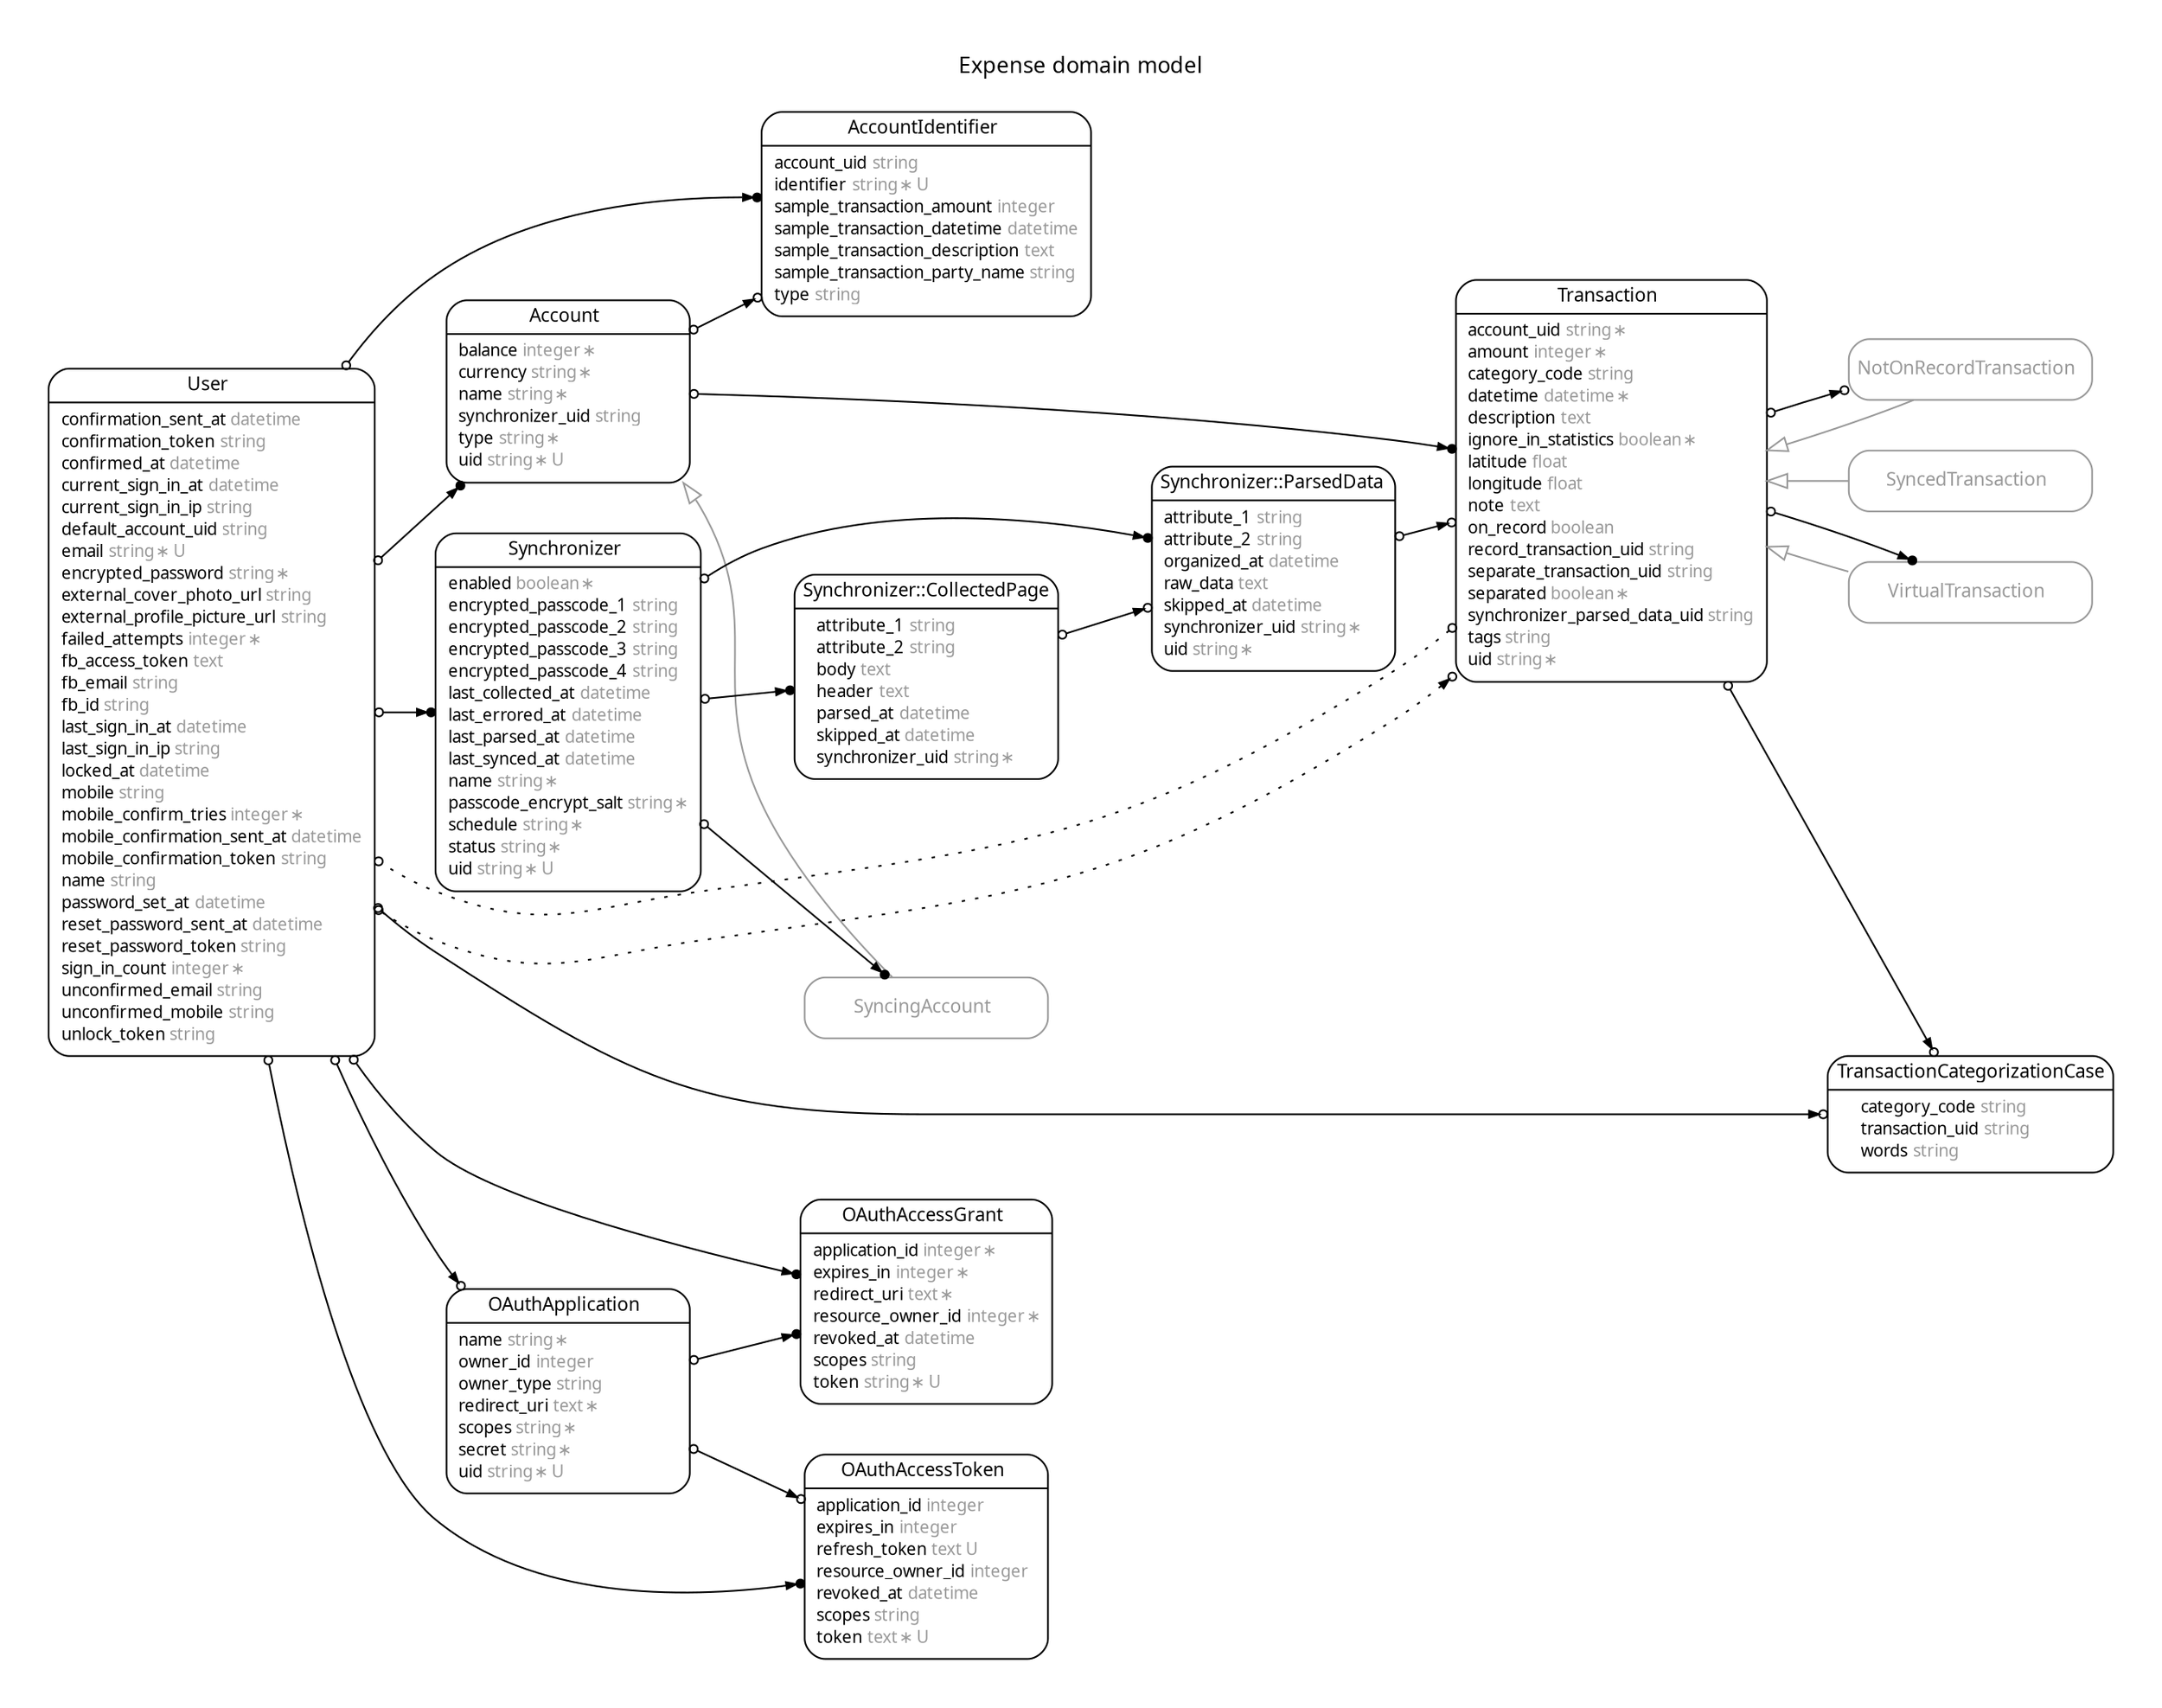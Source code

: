digraph Expense {
rankdir = "LR";
ranksep = "0.5";
nodesep = "0.4";
pad = "0.4,0.4";
margin = "0,0";
concentrate = "false";
labelloc = "t";
fontsize = "13";
fontname = "Arial BoldMT";
node[ shape  =  "Mrecord" , fontsize  =  "10" , fontname  =  "ArialMT" , margin  =  "0.07,0.05" , penwidth  =  "1.0"];
edge[ fontname  =  "ArialMT" , fontsize  =  "7" , dir  =  "both" , arrowsize  =  "0.9" , penwidth  =  "1.0" , labelangle  =  "32" , labeldistance  =  "1.8"];
label = "Expense domain model\n\n";
m_Account [label = <<table border="0" align="center" cellspacing="0.5" cellpadding="0" width="134">
  <tr><td align="center" valign="bottom" width="130"><font face="Arial BoldMT" point-size="11">Account</font></td></tr>
</table>
|
<table border="0" align="left" cellspacing="2" cellpadding="0" width="134">
  <tr><td align="left" width="130" port="balance">balance <font face="Arial ItalicMT" color="grey60">integer ∗</font></td></tr>
  <tr><td align="left" width="130" port="currency">currency <font face="Arial ItalicMT" color="grey60">string ∗</font></td></tr>
  <tr><td align="left" width="130" port="name">name <font face="Arial ItalicMT" color="grey60">string ∗</font></td></tr>
  <tr><td align="left" width="130" port="synchronizer_uid">synchronizer_uid <font face="Arial ItalicMT" color="grey60">string</font></td></tr>
  <tr><td align="left" width="130" port="type">type <font face="Arial ItalicMT" color="grey60">string ∗</font></td></tr>
  <tr><td align="left" width="130" port="uid">uid <font face="Arial ItalicMT" color="grey60">string ∗ U</font></td></tr>
</table>
>];
m_AccountIdentifier [label = <<table border="0" align="center" cellspacing="0.5" cellpadding="0" width="134">
  <tr><td align="center" valign="bottom" width="130"><font face="Arial BoldMT" point-size="11">AccountIdentifier</font></td></tr>
</table>
|
<table border="0" align="left" cellspacing="2" cellpadding="0" width="134">
  <tr><td align="left" width="130" port="account_uid">account_uid <font face="Arial ItalicMT" color="grey60">string</font></td></tr>
  <tr><td align="left" width="130" port="identifier">identifier <font face="Arial ItalicMT" color="grey60">string ∗ U</font></td></tr>
  <tr><td align="left" width="130" port="sample_transaction_amount">sample_transaction_amount <font face="Arial ItalicMT" color="grey60">integer</font></td></tr>
  <tr><td align="left" width="130" port="sample_transaction_datetime">sample_transaction_datetime <font face="Arial ItalicMT" color="grey60">datetime</font></td></tr>
  <tr><td align="left" width="130" port="sample_transaction_description">sample_transaction_description <font face="Arial ItalicMT" color="grey60">text</font></td></tr>
  <tr><td align="left" width="130" port="sample_transaction_party_name">sample_transaction_party_name <font face="Arial ItalicMT" color="grey60">string</font></td></tr>
  <tr><td align="left" width="130" port="type">type <font face="Arial ItalicMT" color="grey60">string</font></td></tr>
</table>
>];
m_NotOnRecordTransaction [color = "grey60", fontcolor = "grey60", label = <<table border="0" align="center" cellspacing="0.5" cellpadding="0" width="134">
  <tr><td align="center" valign="bottom" width="130"><font face="Arial BoldMT" point-size="11">NotOnRecordTransaction</font></td></tr>
</table>
>];
m_OAuthAccessGrant [label = <<table border="0" align="center" cellspacing="0.5" cellpadding="0" width="134">
  <tr><td align="center" valign="bottom" width="130"><font face="Arial BoldMT" point-size="11">OAuthAccessGrant</font></td></tr>
</table>
|
<table border="0" align="left" cellspacing="2" cellpadding="0" width="134">
  <tr><td align="left" width="130" port="application_id">application_id <font face="Arial ItalicMT" color="grey60">integer ∗</font></td></tr>
  <tr><td align="left" width="130" port="expires_in">expires_in <font face="Arial ItalicMT" color="grey60">integer ∗</font></td></tr>
  <tr><td align="left" width="130" port="redirect_uri">redirect_uri <font face="Arial ItalicMT" color="grey60">text ∗</font></td></tr>
  <tr><td align="left" width="130" port="resource_owner_id">resource_owner_id <font face="Arial ItalicMT" color="grey60">integer ∗</font></td></tr>
  <tr><td align="left" width="130" port="revoked_at">revoked_at <font face="Arial ItalicMT" color="grey60">datetime</font></td></tr>
  <tr><td align="left" width="130" port="scopes">scopes <font face="Arial ItalicMT" color="grey60">string</font></td></tr>
  <tr><td align="left" width="130" port="token">token <font face="Arial ItalicMT" color="grey60">string ∗ U</font></td></tr>
</table>
>];
m_OAuthAccessToken [label = <<table border="0" align="center" cellspacing="0.5" cellpadding="0" width="134">
  <tr><td align="center" valign="bottom" width="130"><font face="Arial BoldMT" point-size="11">OAuthAccessToken</font></td></tr>
</table>
|
<table border="0" align="left" cellspacing="2" cellpadding="0" width="134">
  <tr><td align="left" width="130" port="application_id">application_id <font face="Arial ItalicMT" color="grey60">integer</font></td></tr>
  <tr><td align="left" width="130" port="expires_in">expires_in <font face="Arial ItalicMT" color="grey60">integer</font></td></tr>
  <tr><td align="left" width="130" port="refresh_token">refresh_token <font face="Arial ItalicMT" color="grey60">text U</font></td></tr>
  <tr><td align="left" width="130" port="resource_owner_id">resource_owner_id <font face="Arial ItalicMT" color="grey60">integer</font></td></tr>
  <tr><td align="left" width="130" port="revoked_at">revoked_at <font face="Arial ItalicMT" color="grey60">datetime</font></td></tr>
  <tr><td align="left" width="130" port="scopes">scopes <font face="Arial ItalicMT" color="grey60">string</font></td></tr>
  <tr><td align="left" width="130" port="token">token <font face="Arial ItalicMT" color="grey60">text ∗ U</font></td></tr>
</table>
>];
m_OAuthApplication [label = <<table border="0" align="center" cellspacing="0.5" cellpadding="0" width="134">
  <tr><td align="center" valign="bottom" width="130"><font face="Arial BoldMT" point-size="11">OAuthApplication</font></td></tr>
</table>
|
<table border="0" align="left" cellspacing="2" cellpadding="0" width="134">
  <tr><td align="left" width="130" port="name">name <font face="Arial ItalicMT" color="grey60">string ∗</font></td></tr>
  <tr><td align="left" width="130" port="owner_id">owner_id <font face="Arial ItalicMT" color="grey60">integer</font></td></tr>
  <tr><td align="left" width="130" port="owner_type">owner_type <font face="Arial ItalicMT" color="grey60">string</font></td></tr>
  <tr><td align="left" width="130" port="redirect_uri">redirect_uri <font face="Arial ItalicMT" color="grey60">text ∗</font></td></tr>
  <tr><td align="left" width="130" port="scopes">scopes <font face="Arial ItalicMT" color="grey60">string ∗</font></td></tr>
  <tr><td align="left" width="130" port="secret">secret <font face="Arial ItalicMT" color="grey60">string ∗</font></td></tr>
  <tr><td align="left" width="130" port="uid">uid <font face="Arial ItalicMT" color="grey60">string ∗ U</font></td></tr>
</table>
>];
m_SyncedTransaction [color = "grey60", fontcolor = "grey60", label = <<table border="0" align="center" cellspacing="0.5" cellpadding="0" width="134">
  <tr><td align="center" valign="bottom" width="130"><font face="Arial BoldMT" point-size="11">SyncedTransaction</font></td></tr>
</table>
>];
m_Synchronizer [label = <<table border="0" align="center" cellspacing="0.5" cellpadding="0" width="134">
  <tr><td align="center" valign="bottom" width="130"><font face="Arial BoldMT" point-size="11">Synchronizer</font></td></tr>
</table>
|
<table border="0" align="left" cellspacing="2" cellpadding="0" width="134">
  <tr><td align="left" width="130" port="enabled">enabled <font face="Arial ItalicMT" color="grey60">boolean ∗</font></td></tr>
  <tr><td align="left" width="130" port="encrypted_passcode_1">encrypted_passcode_1 <font face="Arial ItalicMT" color="grey60">string</font></td></tr>
  <tr><td align="left" width="130" port="encrypted_passcode_2">encrypted_passcode_2 <font face="Arial ItalicMT" color="grey60">string</font></td></tr>
  <tr><td align="left" width="130" port="encrypted_passcode_3">encrypted_passcode_3 <font face="Arial ItalicMT" color="grey60">string</font></td></tr>
  <tr><td align="left" width="130" port="encrypted_passcode_4">encrypted_passcode_4 <font face="Arial ItalicMT" color="grey60">string</font></td></tr>
  <tr><td align="left" width="130" port="last_collected_at">last_collected_at <font face="Arial ItalicMT" color="grey60">datetime</font></td></tr>
  <tr><td align="left" width="130" port="last_errored_at">last_errored_at <font face="Arial ItalicMT" color="grey60">datetime</font></td></tr>
  <tr><td align="left" width="130" port="last_parsed_at">last_parsed_at <font face="Arial ItalicMT" color="grey60">datetime</font></td></tr>
  <tr><td align="left" width="130" port="last_synced_at">last_synced_at <font face="Arial ItalicMT" color="grey60">datetime</font></td></tr>
  <tr><td align="left" width="130" port="name">name <font face="Arial ItalicMT" color="grey60">string ∗</font></td></tr>
  <tr><td align="left" width="130" port="passcode_encrypt_salt">passcode_encrypt_salt <font face="Arial ItalicMT" color="grey60">string ∗</font></td></tr>
  <tr><td align="left" width="130" port="schedule">schedule <font face="Arial ItalicMT" color="grey60">string ∗</font></td></tr>
  <tr><td align="left" width="130" port="status">status <font face="Arial ItalicMT" color="grey60">string ∗</font></td></tr>
  <tr><td align="left" width="130" port="uid">uid <font face="Arial ItalicMT" color="grey60">string ∗ U</font></td></tr>
</table>
>];
"m_Synchronizer::CollectedPage" [label = <<table border="0" align="center" cellspacing="0.5" cellpadding="0" width="134">
  <tr><td align="center" valign="bottom" width="130"><font face="Arial BoldMT" point-size="11">Synchronizer::CollectedPage</font></td></tr>
</table>
|
<table border="0" align="left" cellspacing="2" cellpadding="0" width="134">
  <tr><td align="left" width="130" port="attribute_1">attribute_1 <font face="Arial ItalicMT" color="grey60">string</font></td></tr>
  <tr><td align="left" width="130" port="attribute_2">attribute_2 <font face="Arial ItalicMT" color="grey60">string</font></td></tr>
  <tr><td align="left" width="130" port="body">body <font face="Arial ItalicMT" color="grey60">text</font></td></tr>
  <tr><td align="left" width="130" port="header">header <font face="Arial ItalicMT" color="grey60">text</font></td></tr>
  <tr><td align="left" width="130" port="parsed_at">parsed_at <font face="Arial ItalicMT" color="grey60">datetime</font></td></tr>
  <tr><td align="left" width="130" port="skipped_at">skipped_at <font face="Arial ItalicMT" color="grey60">datetime</font></td></tr>
  <tr><td align="left" width="130" port="synchronizer_uid">synchronizer_uid <font face="Arial ItalicMT" color="grey60">string ∗</font></td></tr>
</table>
>];
"m_Synchronizer::ParsedData" [label = <<table border="0" align="center" cellspacing="0.5" cellpadding="0" width="134">
  <tr><td align="center" valign="bottom" width="130"><font face="Arial BoldMT" point-size="11">Synchronizer::ParsedData</font></td></tr>
</table>
|
<table border="0" align="left" cellspacing="2" cellpadding="0" width="134">
  <tr><td align="left" width="130" port="attribute_1">attribute_1 <font face="Arial ItalicMT" color="grey60">string</font></td></tr>
  <tr><td align="left" width="130" port="attribute_2">attribute_2 <font face="Arial ItalicMT" color="grey60">string</font></td></tr>
  <tr><td align="left" width="130" port="organized_at">organized_at <font face="Arial ItalicMT" color="grey60">datetime</font></td></tr>
  <tr><td align="left" width="130" port="raw_data">raw_data <font face="Arial ItalicMT" color="grey60">text</font></td></tr>
  <tr><td align="left" width="130" port="skipped_at">skipped_at <font face="Arial ItalicMT" color="grey60">datetime</font></td></tr>
  <tr><td align="left" width="130" port="synchronizer_uid">synchronizer_uid <font face="Arial ItalicMT" color="grey60">string ∗</font></td></tr>
  <tr><td align="left" width="130" port="uid">uid <font face="Arial ItalicMT" color="grey60">string ∗</font></td></tr>
</table>
>];
m_SyncingAccount [color = "grey60", fontcolor = "grey60", label = <<table border="0" align="center" cellspacing="0.5" cellpadding="0" width="134">
  <tr><td align="center" valign="bottom" width="130"><font face="Arial BoldMT" point-size="11">SyncingAccount</font></td></tr>
</table>
>];
m_Transaction [label = <<table border="0" align="center" cellspacing="0.5" cellpadding="0" width="134">
  <tr><td align="center" valign="bottom" width="130"><font face="Arial BoldMT" point-size="11">Transaction</font></td></tr>
</table>
|
<table border="0" align="left" cellspacing="2" cellpadding="0" width="134">
  <tr><td align="left" width="130" port="account_uid">account_uid <font face="Arial ItalicMT" color="grey60">string ∗</font></td></tr>
  <tr><td align="left" width="130" port="amount">amount <font face="Arial ItalicMT" color="grey60">integer ∗</font></td></tr>
  <tr><td align="left" width="130" port="category_code">category_code <font face="Arial ItalicMT" color="grey60">string</font></td></tr>
  <tr><td align="left" width="130" port="datetime">datetime <font face="Arial ItalicMT" color="grey60">datetime ∗</font></td></tr>
  <tr><td align="left" width="130" port="description">description <font face="Arial ItalicMT" color="grey60">text</font></td></tr>
  <tr><td align="left" width="130" port="ignore_in_statistics">ignore_in_statistics <font face="Arial ItalicMT" color="grey60">boolean ∗</font></td></tr>
  <tr><td align="left" width="130" port="latitude">latitude <font face="Arial ItalicMT" color="grey60">float</font></td></tr>
  <tr><td align="left" width="130" port="longitude">longitude <font face="Arial ItalicMT" color="grey60">float</font></td></tr>
  <tr><td align="left" width="130" port="note">note <font face="Arial ItalicMT" color="grey60">text</font></td></tr>
  <tr><td align="left" width="130" port="on_record">on_record <font face="Arial ItalicMT" color="grey60">boolean</font></td></tr>
  <tr><td align="left" width="130" port="record_transaction_uid">record_transaction_uid <font face="Arial ItalicMT" color="grey60">string</font></td></tr>
  <tr><td align="left" width="130" port="separate_transaction_uid">separate_transaction_uid <font face="Arial ItalicMT" color="grey60">string</font></td></tr>
  <tr><td align="left" width="130" port="separated">separated <font face="Arial ItalicMT" color="grey60">boolean ∗</font></td></tr>
  <tr><td align="left" width="130" port="synchronizer_parsed_data_uid">synchronizer_parsed_data_uid <font face="Arial ItalicMT" color="grey60">string</font></td></tr>
  <tr><td align="left" width="130" port="tags">tags <font face="Arial ItalicMT" color="grey60">string</font></td></tr>
  <tr><td align="left" width="130" port="uid">uid <font face="Arial ItalicMT" color="grey60">string ∗</font></td></tr>
</table>
>];
m_TransactionCategorizationCase [label = <<table border="0" align="center" cellspacing="0.5" cellpadding="0" width="134">
  <tr><td align="center" valign="bottom" width="130"><font face="Arial BoldMT" point-size="11">TransactionCategorizationCase</font></td></tr>
</table>
|
<table border="0" align="left" cellspacing="2" cellpadding="0" width="134">
  <tr><td align="left" width="130" port="category_code">category_code <font face="Arial ItalicMT" color="grey60">string</font></td></tr>
  <tr><td align="left" width="130" port="transaction_uid">transaction_uid <font face="Arial ItalicMT" color="grey60">string</font></td></tr>
  <tr><td align="left" width="130" port="words">words <font face="Arial ItalicMT" color="grey60">string</font></td></tr>
</table>
>];
m_User [label = <<table border="0" align="center" cellspacing="0.5" cellpadding="0" width="134">
  <tr><td align="center" valign="bottom" width="130"><font face="Arial BoldMT" point-size="11">User</font></td></tr>
</table>
|
<table border="0" align="left" cellspacing="2" cellpadding="0" width="134">
  <tr><td align="left" width="130" port="confirmation_sent_at">confirmation_sent_at <font face="Arial ItalicMT" color="grey60">datetime</font></td></tr>
  <tr><td align="left" width="130" port="confirmation_token">confirmation_token <font face="Arial ItalicMT" color="grey60">string</font></td></tr>
  <tr><td align="left" width="130" port="confirmed_at">confirmed_at <font face="Arial ItalicMT" color="grey60">datetime</font></td></tr>
  <tr><td align="left" width="130" port="current_sign_in_at">current_sign_in_at <font face="Arial ItalicMT" color="grey60">datetime</font></td></tr>
  <tr><td align="left" width="130" port="current_sign_in_ip">current_sign_in_ip <font face="Arial ItalicMT" color="grey60">string</font></td></tr>
  <tr><td align="left" width="130" port="default_account_uid">default_account_uid <font face="Arial ItalicMT" color="grey60">string</font></td></tr>
  <tr><td align="left" width="130" port="email">email <font face="Arial ItalicMT" color="grey60">string ∗ U</font></td></tr>
  <tr><td align="left" width="130" port="encrypted_password">encrypted_password <font face="Arial ItalicMT" color="grey60">string ∗</font></td></tr>
  <tr><td align="left" width="130" port="external_cover_photo_url">external_cover_photo_url <font face="Arial ItalicMT" color="grey60">string</font></td></tr>
  <tr><td align="left" width="130" port="external_profile_picture_url">external_profile_picture_url <font face="Arial ItalicMT" color="grey60">string</font></td></tr>
  <tr><td align="left" width="130" port="failed_attempts">failed_attempts <font face="Arial ItalicMT" color="grey60">integer ∗</font></td></tr>
  <tr><td align="left" width="130" port="fb_access_token">fb_access_token <font face="Arial ItalicMT" color="grey60">text</font></td></tr>
  <tr><td align="left" width="130" port="fb_email">fb_email <font face="Arial ItalicMT" color="grey60">string</font></td></tr>
  <tr><td align="left" width="130" port="fb_id">fb_id <font face="Arial ItalicMT" color="grey60">string</font></td></tr>
  <tr><td align="left" width="130" port="last_sign_in_at">last_sign_in_at <font face="Arial ItalicMT" color="grey60">datetime</font></td></tr>
  <tr><td align="left" width="130" port="last_sign_in_ip">last_sign_in_ip <font face="Arial ItalicMT" color="grey60">string</font></td></tr>
  <tr><td align="left" width="130" port="locked_at">locked_at <font face="Arial ItalicMT" color="grey60">datetime</font></td></tr>
  <tr><td align="left" width="130" port="mobile">mobile <font face="Arial ItalicMT" color="grey60">string</font></td></tr>
  <tr><td align="left" width="130" port="mobile_confirm_tries">mobile_confirm_tries <font face="Arial ItalicMT" color="grey60">integer ∗</font></td></tr>
  <tr><td align="left" width="130" port="mobile_confirmation_sent_at">mobile_confirmation_sent_at <font face="Arial ItalicMT" color="grey60">datetime</font></td></tr>
  <tr><td align="left" width="130" port="mobile_confirmation_token">mobile_confirmation_token <font face="Arial ItalicMT" color="grey60">string</font></td></tr>
  <tr><td align="left" width="130" port="name">name <font face="Arial ItalicMT" color="grey60">string</font></td></tr>
  <tr><td align="left" width="130" port="password_set_at">password_set_at <font face="Arial ItalicMT" color="grey60">datetime</font></td></tr>
  <tr><td align="left" width="130" port="reset_password_sent_at">reset_password_sent_at <font face="Arial ItalicMT" color="grey60">datetime</font></td></tr>
  <tr><td align="left" width="130" port="reset_password_token">reset_password_token <font face="Arial ItalicMT" color="grey60">string</font></td></tr>
  <tr><td align="left" width="130" port="sign_in_count">sign_in_count <font face="Arial ItalicMT" color="grey60">integer ∗</font></td></tr>
  <tr><td align="left" width="130" port="unconfirmed_email">unconfirmed_email <font face="Arial ItalicMT" color="grey60">string</font></td></tr>
  <tr><td align="left" width="130" port="unconfirmed_mobile">unconfirmed_mobile <font face="Arial ItalicMT" color="grey60">string</font></td></tr>
  <tr><td align="left" width="130" port="unlock_token">unlock_token <font face="Arial ItalicMT" color="grey60">string</font></td></tr>
</table>
>];
m_VirtualTransaction [color = "grey60", fontcolor = "grey60", label = <<table border="0" align="center" cellspacing="0.5" cellpadding="0" width="134">
  <tr><td align="center" valign="bottom" width="130"><font face="Arial BoldMT" point-size="11">VirtualTransaction</font></td></tr>
</table>
>];
  m_Account -> m_SyncingAccount [color = "grey60", arrowtail = "onormal", arrowhead = "none", arrowsize = "1.2"];
  m_Transaction -> m_NotOnRecordTransaction [color = "grey60", arrowtail = "onormal", arrowhead = "none", arrowsize = "1.2"];
  m_Transaction -> m_SyncedTransaction [color = "grey60", arrowtail = "onormal", arrowhead = "none", arrowsize = "1.2"];
  m_Transaction -> m_VirtualTransaction [color = "grey60", arrowtail = "onormal", arrowhead = "none", arrowsize = "1.2"];
  m_User -> m_OAuthAccessGrant [arrowsize = "0.6", arrowhead = "dotnormal", arrowtail = "odot", weight = "1"];
  m_OAuthApplication -> m_OAuthAccessGrant [arrowsize = "0.6", arrowhead = "dotnormal", arrowtail = "odot", weight = "2"];
  m_User -> m_OAuthAccessToken [arrowsize = "0.6", arrowhead = "dotnormal", arrowtail = "odot", weight = "1"];
  m_OAuthApplication -> m_OAuthAccessToken [arrowsize = "0.6", arrowhead = "odotnormal", arrowtail = "odot", weight = "2"];
  m_User -> m_OAuthApplication [arrowsize = "0.6", arrowhead = "odotnormal", arrowtail = "odot", weight = "1"];
  m_User -> m_Account [arrowsize = "0.6", arrowhead = "dotnormal", arrowtail = "odot", weight = "3"];
  m_User -> m_Transaction [style = "dotted", arrowsize = "0.6", arrowhead = "odotnormal", arrowtail = "odot", weight = "1", constraint = "false"];
  m_User -> m_TransactionCategorizationCase [arrowsize = "0.6", arrowhead = "odotnormal", arrowtail = "odot", weight = "2"];
  m_User -> m_Synchronizer [arrowsize = "0.6", arrowhead = "dotnormal", arrowtail = "odot", weight = "4"];
  m_User -> m_AccountIdentifier [arrowsize = "0.6", arrowhead = "dotnormal", arrowtail = "odot", weight = "2"];
  m_Account -> m_Transaction [arrowsize = "0.6", arrowhead = "dotnormal", arrowtail = "odot", weight = "6"];
  m_Account -> m_AccountIdentifier [arrowsize = "0.6", arrowhead = "odotnormal", arrowtail = "odot", weight = "3"];
  m_Transaction -> m_User [style = "dotted", arrowsize = "0.6", arrowhead = "odot", arrowtail = "odot", weight = "4", constraint = "false"];
  m_Transaction -> m_VirtualTransaction [arrowsize = "0.6", arrowhead = "dotnormal", arrowtail = "odot", weight = "5"];
  m_Transaction -> m_NotOnRecordTransaction [arrowsize = "0.6", arrowhead = "odotnormal", arrowtail = "odot", weight = "5"];
  "m_Synchronizer::ParsedData" -> m_Transaction [arrowsize = "0.6", arrowhead = "odotnormal", arrowtail = "odot", weight = "5"];
  m_Synchronizer -> "m_Synchronizer::CollectedPage" [arrowsize = "0.6", arrowhead = "dotnormal", arrowtail = "odot", weight = "4"];
  m_Synchronizer -> "m_Synchronizer::ParsedData" [arrowsize = "0.6", arrowhead = "dotnormal", arrowtail = "odot", weight = "4"];
  m_Synchronizer -> m_SyncingAccount [arrowsize = "0.6", arrowhead = "dotnormal", arrowtail = "odot", weight = "4"];
  "m_Synchronizer::CollectedPage" -> "m_Synchronizer::ParsedData" [arrowsize = "0.6", arrowhead = "odotnormal", arrowtail = "odot", weight = "2"];
  m_Transaction -> m_TransactionCategorizationCase [arrowsize = "0.6", arrowhead = "odotnormal", arrowtail = "odot", weight = "1"];
}
